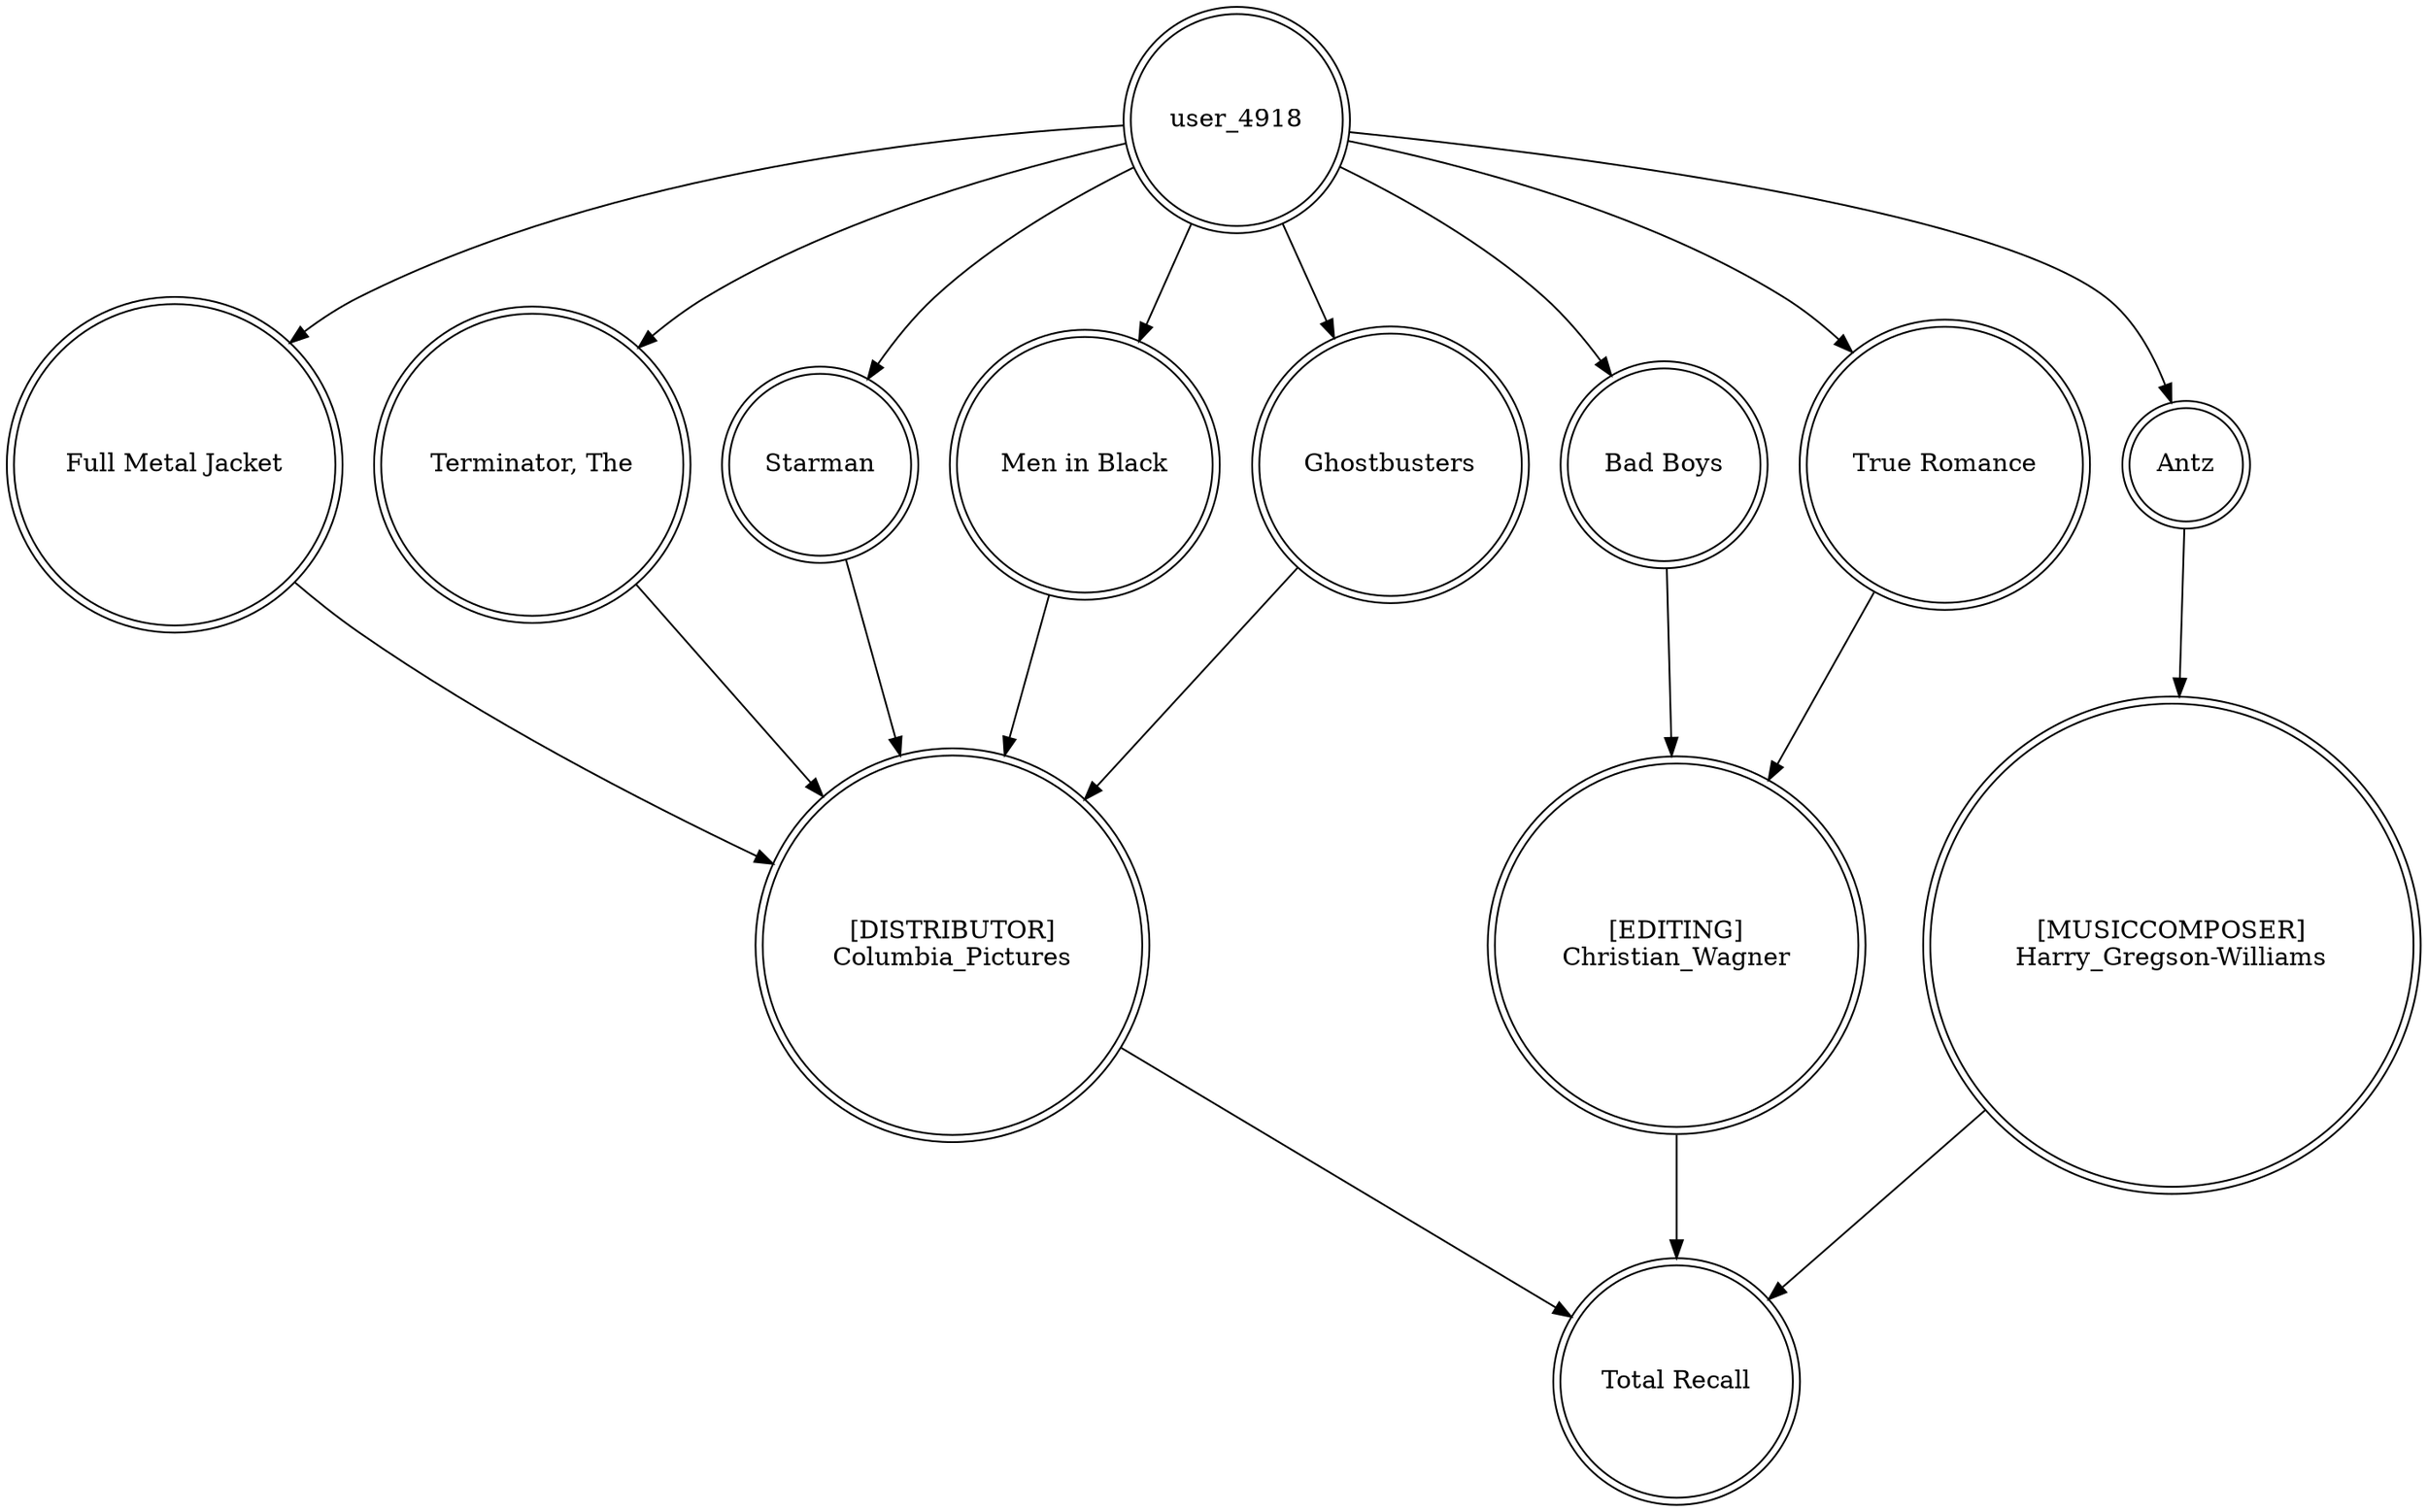 digraph finite_state_machine {
	node [shape=doublecircle]
	"[DISTRIBUTOR]
Columbia_Pictures" -> "Total Recall"
	user_4918 -> "Full Metal Jacket"
	user_4918 -> "Terminator, The"
	"[EDITING]
Christian_Wagner" -> "Total Recall"
	"Full Metal Jacket" -> "[DISTRIBUTOR]
Columbia_Pictures"
	user_4918 -> "Bad Boys"
	Starman -> "[DISTRIBUTOR]
Columbia_Pictures"
	"Men in Black" -> "[DISTRIBUTOR]
Columbia_Pictures"
	"Bad Boys" -> "[EDITING]
Christian_Wagner"
	"[MUSICCOMPOSER]
Harry_Gregson-Williams" -> "Total Recall"
	user_4918 -> "Men in Black"
	user_4918 -> Starman
	user_4918 -> Ghostbusters
	user_4918 -> "True Romance"
	"Terminator, The" -> "[DISTRIBUTOR]
Columbia_Pictures"
	user_4918 -> Antz
	"True Romance" -> "[EDITING]
Christian_Wagner"
	Antz -> "[MUSICCOMPOSER]
Harry_Gregson-Williams"
	Ghostbusters -> "[DISTRIBUTOR]
Columbia_Pictures"
}
